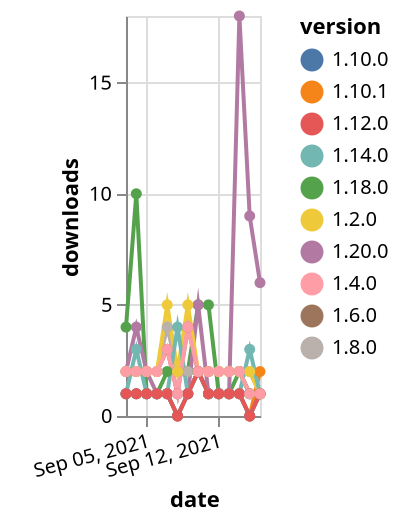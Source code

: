 {"$schema": "https://vega.github.io/schema/vega-lite/v5.json", "description": "A simple bar chart with embedded data.", "data": {"values": [{"date": "2021-09-03", "total": 3699, "delta": 2, "version": "1.6.0"}, {"date": "2021-09-04", "total": 3701, "delta": 2, "version": "1.6.0"}, {"date": "2021-09-05", "total": 3703, "delta": 2, "version": "1.6.0"}, {"date": "2021-09-06", "total": 3705, "delta": 2, "version": "1.6.0"}, {"date": "2021-09-07", "total": 3708, "delta": 3, "version": "1.6.0"}, {"date": "2021-09-08", "total": 3709, "delta": 1, "version": "1.6.0"}, {"date": "2021-09-09", "total": 3713, "delta": 4, "version": "1.6.0"}, {"date": "2021-09-10", "total": 3715, "delta": 2, "version": "1.6.0"}, {"date": "2021-09-11", "total": 3717, "delta": 2, "version": "1.6.0"}, {"date": "2021-09-12", "total": 3719, "delta": 2, "version": "1.6.0"}, {"date": "2021-09-13", "total": 3721, "delta": 2, "version": "1.6.0"}, {"date": "2021-09-14", "total": 3723, "delta": 2, "version": "1.6.0"}, {"date": "2021-09-15", "total": 3724, "delta": 1, "version": "1.6.0"}, {"date": "2021-09-16", "total": 3725, "delta": 1, "version": "1.6.0"}, {"date": "2021-09-03", "total": 325, "delta": 1, "version": "1.10.1"}, {"date": "2021-09-04", "total": 326, "delta": 1, "version": "1.10.1"}, {"date": "2021-09-05", "total": 327, "delta": 1, "version": "1.10.1"}, {"date": "2021-09-06", "total": 328, "delta": 1, "version": "1.10.1"}, {"date": "2021-09-07", "total": 329, "delta": 1, "version": "1.10.1"}, {"date": "2021-09-08", "total": 329, "delta": 0, "version": "1.10.1"}, {"date": "2021-09-09", "total": 330, "delta": 1, "version": "1.10.1"}, {"date": "2021-09-10", "total": 332, "delta": 2, "version": "1.10.1"}, {"date": "2021-09-11", "total": 333, "delta": 1, "version": "1.10.1"}, {"date": "2021-09-12", "total": 334, "delta": 1, "version": "1.10.1"}, {"date": "2021-09-13", "total": 335, "delta": 1, "version": "1.10.1"}, {"date": "2021-09-14", "total": 336, "delta": 1, "version": "1.10.1"}, {"date": "2021-09-15", "total": 336, "delta": 0, "version": "1.10.1"}, {"date": "2021-09-16", "total": 338, "delta": 2, "version": "1.10.1"}, {"date": "2021-09-03", "total": 578, "delta": 4, "version": "1.18.0"}, {"date": "2021-09-04", "total": 588, "delta": 10, "version": "1.18.0"}, {"date": "2021-09-05", "total": 589, "delta": 1, "version": "1.18.0"}, {"date": "2021-09-06", "total": 590, "delta": 1, "version": "1.18.0"}, {"date": "2021-09-07", "total": 592, "delta": 2, "version": "1.18.0"}, {"date": "2021-09-08", "total": 594, "delta": 2, "version": "1.18.0"}, {"date": "2021-09-09", "total": 596, "delta": 2, "version": "1.18.0"}, {"date": "2021-09-10", "total": 601, "delta": 5, "version": "1.18.0"}, {"date": "2021-09-11", "total": 606, "delta": 5, "version": "1.18.0"}, {"date": "2021-09-12", "total": 607, "delta": 1, "version": "1.18.0"}, {"date": "2021-09-13", "total": 608, "delta": 1, "version": "1.18.0"}, {"date": "2021-09-14", "total": 610, "delta": 2, "version": "1.18.0"}, {"date": "2021-09-15", "total": 611, "delta": 1, "version": "1.18.0"}, {"date": "2021-09-16", "total": 612, "delta": 1, "version": "1.18.0"}, {"date": "2021-09-03", "total": 2510, "delta": 2, "version": "1.8.0"}, {"date": "2021-09-04", "total": 2512, "delta": 2, "version": "1.8.0"}, {"date": "2021-09-05", "total": 2514, "delta": 2, "version": "1.8.0"}, {"date": "2021-09-06", "total": 2516, "delta": 2, "version": "1.8.0"}, {"date": "2021-09-07", "total": 2520, "delta": 4, "version": "1.8.0"}, {"date": "2021-09-08", "total": 2522, "delta": 2, "version": "1.8.0"}, {"date": "2021-09-09", "total": 2524, "delta": 2, "version": "1.8.0"}, {"date": "2021-09-10", "total": 2526, "delta": 2, "version": "1.8.0"}, {"date": "2021-09-11", "total": 2528, "delta": 2, "version": "1.8.0"}, {"date": "2021-09-12", "total": 2530, "delta": 2, "version": "1.8.0"}, {"date": "2021-09-13", "total": 2532, "delta": 2, "version": "1.8.0"}, {"date": "2021-09-14", "total": 2534, "delta": 2, "version": "1.8.0"}, {"date": "2021-09-15", "total": 2536, "delta": 2, "version": "1.8.0"}, {"date": "2021-09-16", "total": 2537, "delta": 1, "version": "1.8.0"}, {"date": "2021-09-03", "total": 295, "delta": 1, "version": "1.10.0"}, {"date": "2021-09-04", "total": 296, "delta": 1, "version": "1.10.0"}, {"date": "2021-09-05", "total": 297, "delta": 1, "version": "1.10.0"}, {"date": "2021-09-06", "total": 298, "delta": 1, "version": "1.10.0"}, {"date": "2021-09-07", "total": 299, "delta": 1, "version": "1.10.0"}, {"date": "2021-09-08", "total": 299, "delta": 0, "version": "1.10.0"}, {"date": "2021-09-09", "total": 300, "delta": 1, "version": "1.10.0"}, {"date": "2021-09-10", "total": 302, "delta": 2, "version": "1.10.0"}, {"date": "2021-09-11", "total": 303, "delta": 1, "version": "1.10.0"}, {"date": "2021-09-12", "total": 304, "delta": 1, "version": "1.10.0"}, {"date": "2021-09-13", "total": 305, "delta": 1, "version": "1.10.0"}, {"date": "2021-09-14", "total": 306, "delta": 1, "version": "1.10.0"}, {"date": "2021-09-15", "total": 306, "delta": 0, "version": "1.10.0"}, {"date": "2021-09-16", "total": 307, "delta": 1, "version": "1.10.0"}, {"date": "2021-09-03", "total": 190, "delta": 2, "version": "1.20.0"}, {"date": "2021-09-04", "total": 194, "delta": 4, "version": "1.20.0"}, {"date": "2021-09-05", "total": 196, "delta": 2, "version": "1.20.0"}, {"date": "2021-09-06", "total": 197, "delta": 1, "version": "1.20.0"}, {"date": "2021-09-07", "total": 198, "delta": 1, "version": "1.20.0"}, {"date": "2021-09-08", "total": 199, "delta": 1, "version": "1.20.0"}, {"date": "2021-09-09", "total": 200, "delta": 1, "version": "1.20.0"}, {"date": "2021-09-10", "total": 205, "delta": 5, "version": "1.20.0"}, {"date": "2021-09-11", "total": 206, "delta": 1, "version": "1.20.0"}, {"date": "2021-09-12", "total": 207, "delta": 1, "version": "1.20.0"}, {"date": "2021-09-13", "total": 208, "delta": 1, "version": "1.20.0"}, {"date": "2021-09-14", "total": 226, "delta": 18, "version": "1.20.0"}, {"date": "2021-09-15", "total": 235, "delta": 9, "version": "1.20.0"}, {"date": "2021-09-16", "total": 241, "delta": 6, "version": "1.20.0"}, {"date": "2021-09-03", "total": 4559, "delta": 2, "version": "1.2.0"}, {"date": "2021-09-04", "total": 4561, "delta": 2, "version": "1.2.0"}, {"date": "2021-09-05", "total": 4563, "delta": 2, "version": "1.2.0"}, {"date": "2021-09-06", "total": 4565, "delta": 2, "version": "1.2.0"}, {"date": "2021-09-07", "total": 4570, "delta": 5, "version": "1.2.0"}, {"date": "2021-09-08", "total": 4572, "delta": 2, "version": "1.2.0"}, {"date": "2021-09-09", "total": 4577, "delta": 5, "version": "1.2.0"}, {"date": "2021-09-10", "total": 4579, "delta": 2, "version": "1.2.0"}, {"date": "2021-09-11", "total": 4581, "delta": 2, "version": "1.2.0"}, {"date": "2021-09-12", "total": 4583, "delta": 2, "version": "1.2.0"}, {"date": "2021-09-13", "total": 4585, "delta": 2, "version": "1.2.0"}, {"date": "2021-09-14", "total": 4587, "delta": 2, "version": "1.2.0"}, {"date": "2021-09-15", "total": 4589, "delta": 2, "version": "1.2.0"}, {"date": "2021-09-16", "total": 4590, "delta": 1, "version": "1.2.0"}, {"date": "2021-09-03", "total": 1509, "delta": 1, "version": "1.14.0"}, {"date": "2021-09-04", "total": 1512, "delta": 3, "version": "1.14.0"}, {"date": "2021-09-05", "total": 1513, "delta": 1, "version": "1.14.0"}, {"date": "2021-09-06", "total": 1514, "delta": 1, "version": "1.14.0"}, {"date": "2021-09-07", "total": 1515, "delta": 1, "version": "1.14.0"}, {"date": "2021-09-08", "total": 1519, "delta": 4, "version": "1.14.0"}, {"date": "2021-09-09", "total": 1520, "delta": 1, "version": "1.14.0"}, {"date": "2021-09-10", "total": 1522, "delta": 2, "version": "1.14.0"}, {"date": "2021-09-11", "total": 1523, "delta": 1, "version": "1.14.0"}, {"date": "2021-09-12", "total": 1524, "delta": 1, "version": "1.14.0"}, {"date": "2021-09-13", "total": 1525, "delta": 1, "version": "1.14.0"}, {"date": "2021-09-14", "total": 1526, "delta": 1, "version": "1.14.0"}, {"date": "2021-09-15", "total": 1529, "delta": 3, "version": "1.14.0"}, {"date": "2021-09-16", "total": 1530, "delta": 1, "version": "1.14.0"}, {"date": "2021-09-03", "total": 286, "delta": 1, "version": "1.12.0"}, {"date": "2021-09-04", "total": 287, "delta": 1, "version": "1.12.0"}, {"date": "2021-09-05", "total": 288, "delta": 1, "version": "1.12.0"}, {"date": "2021-09-06", "total": 289, "delta": 1, "version": "1.12.0"}, {"date": "2021-09-07", "total": 290, "delta": 1, "version": "1.12.0"}, {"date": "2021-09-08", "total": 290, "delta": 0, "version": "1.12.0"}, {"date": "2021-09-09", "total": 291, "delta": 1, "version": "1.12.0"}, {"date": "2021-09-10", "total": 293, "delta": 2, "version": "1.12.0"}, {"date": "2021-09-11", "total": 294, "delta": 1, "version": "1.12.0"}, {"date": "2021-09-12", "total": 295, "delta": 1, "version": "1.12.0"}, {"date": "2021-09-13", "total": 296, "delta": 1, "version": "1.12.0"}, {"date": "2021-09-14", "total": 297, "delta": 1, "version": "1.12.0"}, {"date": "2021-09-15", "total": 297, "delta": 0, "version": "1.12.0"}, {"date": "2021-09-16", "total": 298, "delta": 1, "version": "1.12.0"}, {"date": "2021-09-03", "total": 2619, "delta": 2, "version": "1.4.0"}, {"date": "2021-09-04", "total": 2621, "delta": 2, "version": "1.4.0"}, {"date": "2021-09-05", "total": 2623, "delta": 2, "version": "1.4.0"}, {"date": "2021-09-06", "total": 2625, "delta": 2, "version": "1.4.0"}, {"date": "2021-09-07", "total": 2628, "delta": 3, "version": "1.4.0"}, {"date": "2021-09-08", "total": 2629, "delta": 1, "version": "1.4.0"}, {"date": "2021-09-09", "total": 2633, "delta": 4, "version": "1.4.0"}, {"date": "2021-09-10", "total": 2635, "delta": 2, "version": "1.4.0"}, {"date": "2021-09-11", "total": 2637, "delta": 2, "version": "1.4.0"}, {"date": "2021-09-12", "total": 2639, "delta": 2, "version": "1.4.0"}, {"date": "2021-09-13", "total": 2641, "delta": 2, "version": "1.4.0"}, {"date": "2021-09-14", "total": 2643, "delta": 2, "version": "1.4.0"}, {"date": "2021-09-15", "total": 2644, "delta": 1, "version": "1.4.0"}, {"date": "2021-09-16", "total": 2645, "delta": 1, "version": "1.4.0"}]}, "width": "container", "mark": {"type": "line", "point": {"filled": true}}, "encoding": {"x": {"field": "date", "type": "temporal", "timeUnit": "yearmonthdate", "title": "date", "axis": {"labelAngle": -15}}, "y": {"field": "delta", "type": "quantitative", "title": "downloads"}, "color": {"field": "version", "type": "nominal"}, "tooltip": {"field": "delta"}}}